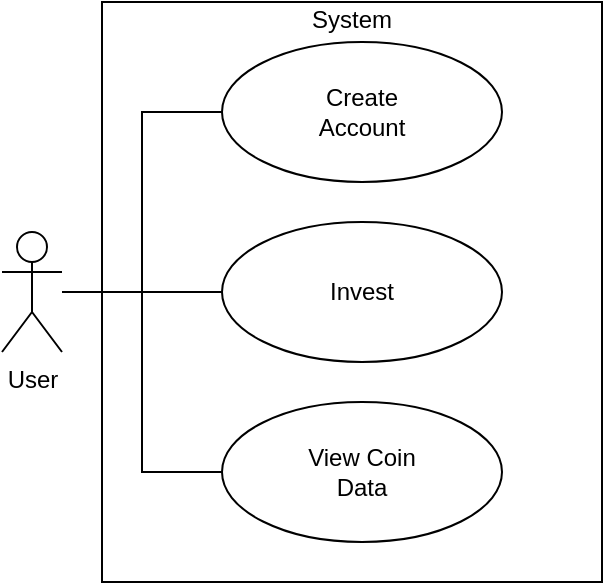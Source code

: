 <mxfile version="28.2.8">
  <diagram name="Page-1" id="13e1069c-82ec-6db2-03f1-153e76fe0fe0">
    <mxGraphModel dx="831" dy="533" grid="1" gridSize="10" guides="1" tooltips="1" connect="1" arrows="1" fold="1" page="1" pageScale="1" pageWidth="1100" pageHeight="850" background="none" math="0" shadow="0">
      <root>
        <mxCell id="0" />
        <mxCell id="1" parent="0" />
        <mxCell id="nJrmigq1yGfk7yCYvkZq-16" value="&lt;div style=&quot;&quot;&gt;&lt;span style=&quot;background-color: transparent; color: light-dark(rgb(0, 0, 0), rgb(255, 255, 255));&quot;&gt;System&lt;/span&gt;&lt;/div&gt;&lt;div style=&quot;&quot;&gt;&lt;br&gt;&lt;/div&gt;&lt;br&gt;&lt;br&gt;&lt;br&gt;&lt;br&gt;&lt;br&gt;&lt;br&gt;&lt;br&gt;&lt;br&gt;&lt;br&gt;&lt;br&gt;&lt;br&gt;&lt;br&gt;&lt;br&gt;&lt;br&gt;&lt;br&gt;&lt;br&gt;&lt;br&gt;&lt;div style=&quot;&quot;&gt;&lt;br&gt;&lt;/div&gt;" style="rounded=0;whiteSpace=wrap;html=1;align=center;" vertex="1" parent="1">
          <mxGeometry x="170" y="40" width="250" height="290" as="geometry" />
        </mxCell>
        <mxCell id="nJrmigq1yGfk7yCYvkZq-11" style="edgeStyle=orthogonalEdgeStyle;rounded=0;orthogonalLoop=1;jettySize=auto;html=1;entryX=0;entryY=0.5;entryDx=0;entryDy=0;shape=wire;dashed=1;endArrow=none;endFill=0;" edge="1" parent="1" source="nJrmigq1yGfk7yCYvkZq-7" target="nJrmigq1yGfk7yCYvkZq-10">
          <mxGeometry relative="1" as="geometry" />
        </mxCell>
        <mxCell id="nJrmigq1yGfk7yCYvkZq-12" style="edgeStyle=orthogonalEdgeStyle;rounded=0;orthogonalLoop=1;jettySize=auto;html=1;entryX=0;entryY=0.5;entryDx=0;entryDy=0;endArrow=none;endFill=0;" edge="1" parent="1" source="nJrmigq1yGfk7yCYvkZq-7" target="nJrmigq1yGfk7yCYvkZq-8">
          <mxGeometry relative="1" as="geometry" />
        </mxCell>
        <mxCell id="nJrmigq1yGfk7yCYvkZq-13" style="edgeStyle=orthogonalEdgeStyle;rounded=0;orthogonalLoop=1;jettySize=auto;html=1;entryX=0;entryY=0.5;entryDx=0;entryDy=0;endArrow=none;endFill=0;" edge="1" parent="1" source="nJrmigq1yGfk7yCYvkZq-7" target="nJrmigq1yGfk7yCYvkZq-9">
          <mxGeometry relative="1" as="geometry" />
        </mxCell>
        <mxCell id="nJrmigq1yGfk7yCYvkZq-7" value="User" style="shape=umlActor;verticalLabelPosition=bottom;verticalAlign=top;html=1;" vertex="1" parent="1">
          <mxGeometry x="120" y="155" width="30" height="60" as="geometry" />
        </mxCell>
        <mxCell id="nJrmigq1yGfk7yCYvkZq-8" value="Invest" style="ellipse;whiteSpace=wrap;html=1;" vertex="1" parent="1">
          <mxGeometry x="230" y="150" width="140" height="70" as="geometry" />
        </mxCell>
        <mxCell id="nJrmigq1yGfk7yCYvkZq-9" value="View Coin&lt;div&gt;Data&lt;/div&gt;" style="ellipse;whiteSpace=wrap;html=1;" vertex="1" parent="1">
          <mxGeometry x="230" y="240" width="140" height="70" as="geometry" />
        </mxCell>
        <mxCell id="nJrmigq1yGfk7yCYvkZq-10" value="Create&lt;br&gt;Account" style="ellipse;whiteSpace=wrap;html=1;" vertex="1" parent="1">
          <mxGeometry x="230" y="60" width="140" height="70" as="geometry" />
        </mxCell>
      </root>
    </mxGraphModel>
  </diagram>
</mxfile>
